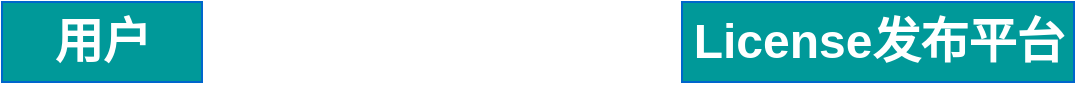 <mxfile version="14.2.2" type="github">
  <diagram id="AxJAetzRaF3SBLgN9cCI" name="第 1 页">
    <mxGraphModel dx="1662" dy="762" grid="1" gridSize="10" guides="1" tooltips="1" connect="1" arrows="1" fold="1" page="1" pageScale="1" pageWidth="827" pageHeight="1169" math="0" shadow="0">
      <root>
        <mxCell id="0" />
        <mxCell id="1" parent="0" />
        <mxCell id="UXMH_qFuzgybLkVpdR78-13" value="&lt;font color=&quot;#ffffff&quot;&gt;用户&lt;/font&gt;" style="text;strokeColor=#0066CC;fillColor=#009999;html=1;fontSize=24;fontStyle=1;verticalAlign=middle;align=center;" vertex="1" parent="1">
          <mxGeometry x="110" y="100" width="100" height="40" as="geometry" />
        </mxCell>
        <mxCell id="UXMH_qFuzgybLkVpdR78-14" value="&lt;font color=&quot;#ffffff&quot;&gt;License发布平台&lt;/font&gt;" style="text;strokeColor=#0066CC;fillColor=#009999;html=1;fontSize=24;fontStyle=1;verticalAlign=middle;align=center;" vertex="1" parent="1">
          <mxGeometry x="450" y="100" width="196" height="40" as="geometry" />
        </mxCell>
      </root>
    </mxGraphModel>
  </diagram>
</mxfile>
